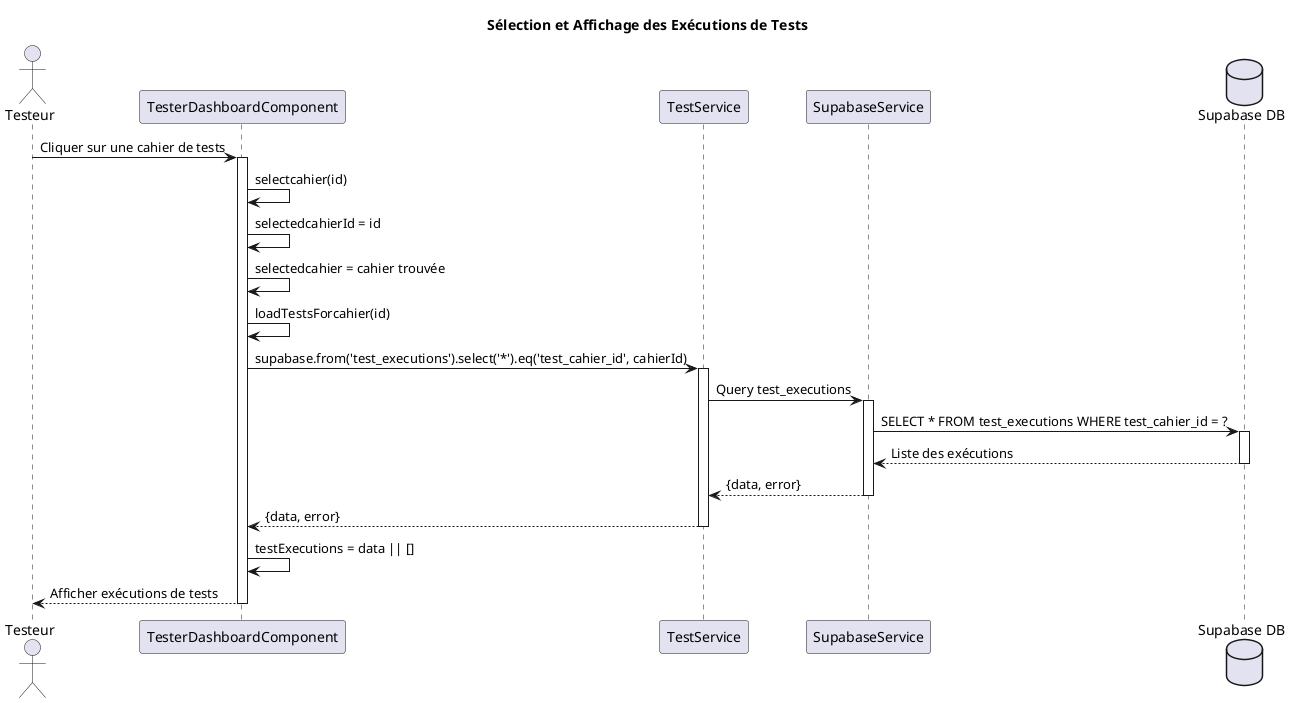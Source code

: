 @startuml Séquence 3 - Sélection et Affichage des Exécutions de Tests

actor "Testeur" as Tester
participant "TesterDashboardComponent" as Dashboard
participant "TestService" as TestSvc
participant "SupabaseService" as Supabase
database "Supabase DB" as DB

title Sélection et Affichage des Exécutions de Tests

Tester -> Dashboard : Cliquer sur une cahier de tests
activate Dashboard

Dashboard -> Dashboard : selectcahier(id)
Dashboard -> Dashboard : selectedcahierId = id
Dashboard -> Dashboard : selectedcahier = cahier trouvée
Dashboard -> Dashboard : loadTestsForcahier(id)

Dashboard -> TestSvc : supabase.from('test_executions').select('*').eq('test_cahier_id', cahierId)
activate TestSvc

TestSvc -> Supabase : Query test_executions
activate Supabase

Supabase -> DB : SELECT * FROM test_executions WHERE test_cahier_id = ?
activate DB
DB --> Supabase : Liste des exécutions
deactivate DB

Supabase --> TestSvc : {data, error}
deactivate Supabase

TestSvc --> Dashboard : {data, error}
deactivate TestSvc

Dashboard -> Dashboard : testExecutions = data || []
Dashboard --> Tester : Afficher exécutions de tests
deactivate Dashboard

@enduml
